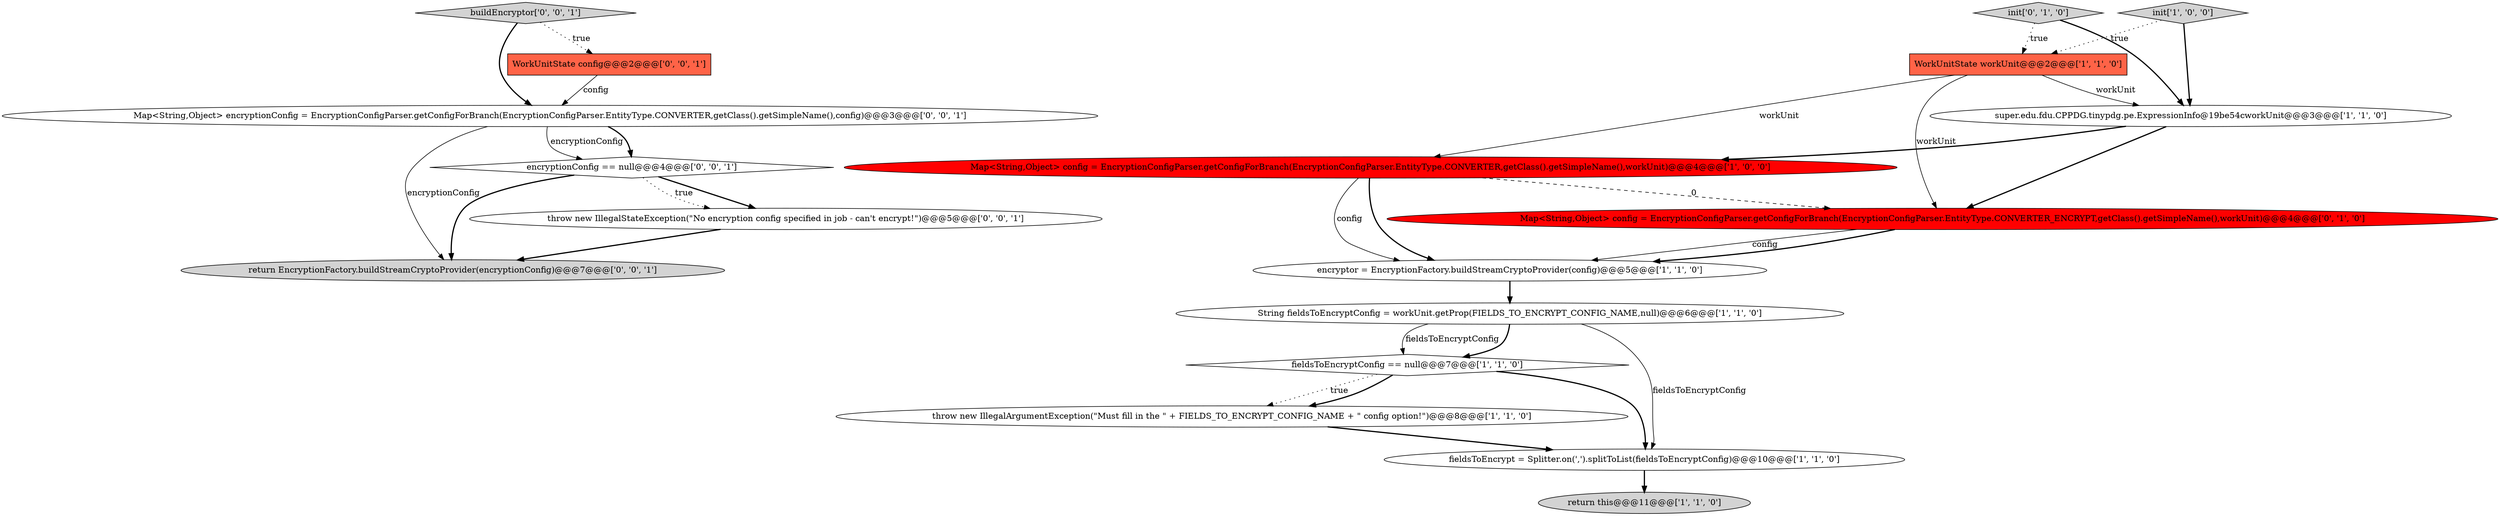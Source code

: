 digraph {
16 [style = filled, label = "Map<String,Object> encryptionConfig = EncryptionConfigParser.getConfigForBranch(EncryptionConfigParser.EntityType.CONVERTER,getClass().getSimpleName(),config)@@@3@@@['0', '0', '1']", fillcolor = white, shape = ellipse image = "AAA0AAABBB3BBB"];
13 [style = filled, label = "buildEncryptor['0', '0', '1']", fillcolor = lightgray, shape = diamond image = "AAA0AAABBB3BBB"];
8 [style = filled, label = "Map<String,Object> config = EncryptionConfigParser.getConfigForBranch(EncryptionConfigParser.EntityType.CONVERTER,getClass().getSimpleName(),workUnit)@@@4@@@['1', '0', '0']", fillcolor = red, shape = ellipse image = "AAA1AAABBB1BBB"];
15 [style = filled, label = "return EncryptionFactory.buildStreamCryptoProvider(encryptionConfig)@@@7@@@['0', '0', '1']", fillcolor = lightgray, shape = ellipse image = "AAA0AAABBB3BBB"];
6 [style = filled, label = "throw new IllegalArgumentException(\"Must fill in the \" + FIELDS_TO_ENCRYPT_CONFIG_NAME + \" config option!\")@@@8@@@['1', '1', '0']", fillcolor = white, shape = ellipse image = "AAA0AAABBB1BBB"];
3 [style = filled, label = "fieldsToEncrypt = Splitter.on(',').splitToList(fieldsToEncryptConfig)@@@10@@@['1', '1', '0']", fillcolor = white, shape = ellipse image = "AAA0AAABBB1BBB"];
14 [style = filled, label = "WorkUnitState config@@@2@@@['0', '0', '1']", fillcolor = tomato, shape = box image = "AAA0AAABBB3BBB"];
2 [style = filled, label = "return this@@@11@@@['1', '1', '0']", fillcolor = lightgray, shape = ellipse image = "AAA0AAABBB1BBB"];
5 [style = filled, label = "super.edu.fdu.CPPDG.tinypdg.pe.ExpressionInfo@19be54cworkUnit@@@3@@@['1', '1', '0']", fillcolor = white, shape = ellipse image = "AAA0AAABBB1BBB"];
10 [style = filled, label = "Map<String,Object> config = EncryptionConfigParser.getConfigForBranch(EncryptionConfigParser.EntityType.CONVERTER_ENCRYPT,getClass().getSimpleName(),workUnit)@@@4@@@['0', '1', '0']", fillcolor = red, shape = ellipse image = "AAA1AAABBB2BBB"];
12 [style = filled, label = "encryptionConfig == null@@@4@@@['0', '0', '1']", fillcolor = white, shape = diamond image = "AAA0AAABBB3BBB"];
1 [style = filled, label = "String fieldsToEncryptConfig = workUnit.getProp(FIELDS_TO_ENCRYPT_CONFIG_NAME,null)@@@6@@@['1', '1', '0']", fillcolor = white, shape = ellipse image = "AAA0AAABBB1BBB"];
7 [style = filled, label = "WorkUnitState workUnit@@@2@@@['1', '1', '0']", fillcolor = tomato, shape = box image = "AAA0AAABBB1BBB"];
4 [style = filled, label = "init['1', '0', '0']", fillcolor = lightgray, shape = diamond image = "AAA0AAABBB1BBB"];
11 [style = filled, label = "init['0', '1', '0']", fillcolor = lightgray, shape = diamond image = "AAA0AAABBB2BBB"];
17 [style = filled, label = "throw new IllegalStateException(\"No encryption config specified in job - can't encrypt!\")@@@5@@@['0', '0', '1']", fillcolor = white, shape = ellipse image = "AAA0AAABBB3BBB"];
0 [style = filled, label = "encryptor = EncryptionFactory.buildStreamCryptoProvider(config)@@@5@@@['1', '1', '0']", fillcolor = white, shape = ellipse image = "AAA0AAABBB1BBB"];
9 [style = filled, label = "fieldsToEncryptConfig == null@@@7@@@['1', '1', '0']", fillcolor = white, shape = diamond image = "AAA0AAABBB1BBB"];
11->7 [style = dotted, label="true"];
6->3 [style = bold, label=""];
5->8 [style = bold, label=""];
5->10 [style = bold, label=""];
12->17 [style = dotted, label="true"];
8->10 [style = dashed, label="0"];
10->0 [style = solid, label="config"];
7->8 [style = solid, label="workUnit"];
12->17 [style = bold, label=""];
12->15 [style = bold, label=""];
7->10 [style = solid, label="workUnit"];
4->7 [style = dotted, label="true"];
8->0 [style = solid, label="config"];
9->6 [style = dotted, label="true"];
13->16 [style = bold, label=""];
1->9 [style = bold, label=""];
9->6 [style = bold, label=""];
1->9 [style = solid, label="fieldsToEncryptConfig"];
8->0 [style = bold, label=""];
7->5 [style = solid, label="workUnit"];
11->5 [style = bold, label=""];
1->3 [style = solid, label="fieldsToEncryptConfig"];
3->2 [style = bold, label=""];
0->1 [style = bold, label=""];
10->0 [style = bold, label=""];
17->15 [style = bold, label=""];
9->3 [style = bold, label=""];
14->16 [style = solid, label="config"];
16->12 [style = solid, label="encryptionConfig"];
16->15 [style = solid, label="encryptionConfig"];
13->14 [style = dotted, label="true"];
4->5 [style = bold, label=""];
16->12 [style = bold, label=""];
}
